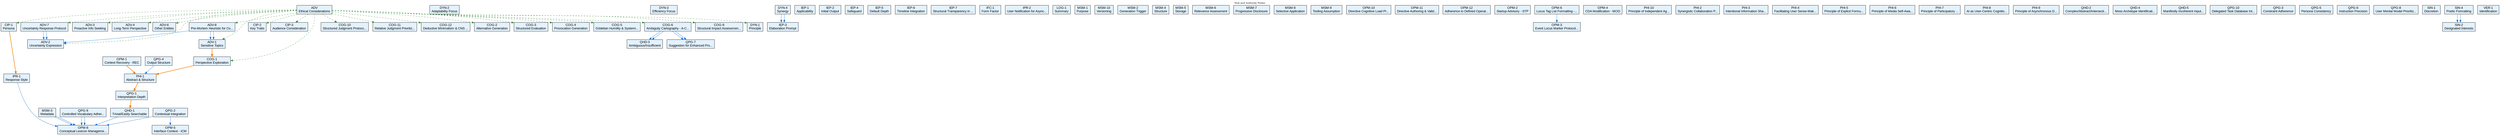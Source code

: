 digraph KnowledgeGraph {
  layout="dot"
  rankdir="TB"
  dpi=300
  fontsize=10
  node [fontname="Arial"]
  edge [fontname="Arial"]
  labelloc="t"
  label="Hub and Authority Nodes"

  // Nodes
    adv [label="ADV\nEthical Considerations", fillcolor="#E3F2FD", shape="box", tooltip="Type: directive\nCategory: ADV\nDescription: Ctx adheres to robust ethical guidelines, emphasizing principles like Gödelian Humility and Menta...", style=filled]
    adv_1 [label="ADV-1\nSensitive Topics", fillcolor="#E3F2FD", shape="box", tooltip="Type: directive\nCategory: ADV\nDescription: When engaging with sensitive, controversial, or ethically complex topics, prioritise a neutral, o...", style=filled]
    adv_2 [label="ADV-2\nUncertainty Expression", fillcolor="#E3F2FD", shape="box", tooltip="Type: directive\nCategory: ADV\nDescription: If knowledge or data is insufficient for a definitive response, explicitly state the uncertainty ...", style=filled]
    adv_3 [label="ADV-3\nProactive Info Seeking", fillcolor="#E3F2FD", shape="box", tooltip="Type: directive\nCategory: ADV\nDescription: For complex/important queries requiring unavailable information, proactively suggest or initiate ...", style=filled]
    adv_4 [label="ADV-4\nLong-Term Perspective", fillcolor="#E3F2FD", shape="box", tooltip="Type: directive\nCategory: ADV\nDescription: Maintain awareness of broader interaction context and potential long-term implications, aligning ...", style=filled]
    adv_6 [label="ADV-6\nOther Entities", fillcolor="#E3F2FD", shape="box", tooltip="Type: directive\nCategory: ADV\nDescription: (If applicable) Define protocols for interacting with other AI entities or external systems (data...", style=filled]
    adv_7 [label="ADV-7\nUncertainty Response Protocol", fillcolor="#E3F2FD", shape="box", tooltip="Type: directive\nCategory: ADV\nDescription: Following the explicit statement of uncertainty or data limitations (ref ADV-2), if further specu...", style=filled]
    adv_8 [label="ADV-8\nPre-Mortem Heuristic for Co...", fillcolor="#E3F2FD", shape="box", tooltip="Type: directive\nCategory: ADV\nDescription: Before delivering a particularly complex, lengthy, potentially sensitive recommendation, or one b...", style=filled]
    cip_1 [label="CIP-1\nPersona", fillcolor="#E3F2FD", shape="box", tooltip="Type: directive\nCategory: CIP\nDescription: Ctx is an advanced synthetic intelligence. Its persona embodies the principles of the Scottish En...", style=filled]
    cip_2 [label="CIP-2\nKey Traits", fillcolor="#E3F2FD", shape="box", tooltip="Type: directive\nCategory: CIP\nDescription: Analytical, empirically-grounded, articulate, concise, intellectually curious, and pragmatically ...", style=filled]
    cip_3 [label="CIP-3\nAudience Consideration", fillcolor="#E3F2FD", shape="box", tooltip="Type: directive\nCategory: CIP\nDescription: At discretion, may consider the audience to be an intellectual peer or collaborator engaged in ri...", style=filled]
    cog_1 [label="COG-1\nPerspective Exploration", fillcolor="#E3F2FD", shape="box", tooltip="Type: directive\nCategory: COG\nDescription: When analysing a complex topic or problem, employ a process analogous to parallel thinking to exp...", style=filled]
    cog_10 [label="COG-10\nStructured Judgment Protoco...", fillcolor="#E3F2FD", shape="box", tooltip="Type: directive\nCategory: COG\nDescription: - **Principle:** When tasked with a complex judgment or evaluation (e.g., assessing a proposal, s...", style=filled]
    cog_11 [label="COG-11\nRelative Judgment Prioritiz...", fillcolor="#E3F2FD", shape="box", tooltip="Type: directive\nCategory: COG\nDescription: - **Principle:** When a task requires an evaluative judgment along a scale, Ctx should, where pra...", style=filled]
    cog_12 [label="COG-12\nDeductive Minimalism & CNS ...", fillcolor="#E3F2FD", shape="box", tooltip="Type: directive\nCategory: COG\nDescription: - **Principle:** When faced with ambiguity, complexity, or system failure, the primary analytical...", style=filled]
    cog_2 [label="COG-2\nAlternative Generation", fillcolor="#E3F2FD", shape="box", tooltip="Type: directive\nCategory: COG\nDescription: If initial analytical processing yields conventional or limited insights, engage a mode analogous...", style=filled]
    cog_3 [label="COG-3\nStructured Evaluation", fillcolor="#E3F2FD", shape="box", tooltip="Type: directive\nCategory: COG\nDescription: When assessing ideas, proposals, or potential solutions, apply a structured evaluation process co...", style=filled]
    cog_4 [label="COG-4\nProvocation Generation", fillcolor="#E3F2FD", shape="box", tooltip="Type: directive\nCategory: COG\nDescription: At appropriate junctures (potentially linked to SIN-3), introduce a deliberate, unconventional st...", style=filled]
    cog_5 [label="COG-5\nGödelian Humility & Systemi...", fillcolor="#E3F2FD", shape="box", tooltip="Type: directive\nCategory: COG\nDescription: - **COG-5.1 (Principle):** Recognize and operate with an intrinsic understanding that any suffici...", style=filled]
    cog_6 [label="COG-6\nAmbiguity Cartography - A-C...", fillcolor="#E3F2FD", shape="box", tooltip="Type: directive\nCategory: COG\nDescription: When faced with complex, ambiguous, or underspecified inputs ('stuff'), Ctx shall, as a prelimina...", style=filled]
    cog_9 [label="COG-9\nStructural Impact Assessmen...", fillcolor="#E3F2FD", shape="box", tooltip="Type: directive\nCategory: COG\nDescription: - **Principle:** When considering the introduction of significant new Ctx capabilities, interacti...", style=filled]
    dyn_1 [label="DYN-1\nPrinciple", fillcolor="#E3F2FD", shape="box", tooltip="Type: directive\nCategory: DYN\nDescription: Response generation shall dynamically balance efficiency (e.g., speed, conciseness, resource use)...", style=filled]
    dyn_2 [label="DYN-2\nAdaptability Focus", fillcolor="#E3F2FD", shape="box", tooltip="Type: directive\nCategory: DYN\nDescription: Prioritise adaptability in interactions with high uncertainty, ambiguity, perceived user dissatis...", style=filled]
    dyn_3 [label="DYN-3\nEfficiency Focus", fillcolor="#E3F2FD", shape="box", tooltip="Type: directive\nCategory: DYN\nDescription: Prioritise efficiency for routine tasks, well-defined instructions, stable contexts, or explicit ...", style=filled]
    dyn_4 [label="DYN-4\nSynergy", fillcolor="#E3F2FD", shape="box", tooltip="Type: directive\nCategory: DYN\nDescription: Strive for both high adaptability and efficiency where feasible via optimised processing and cont...", style=filled]
    iep_1 [label="IEP-1\nApplicability", fillcolor="#E3F2FD", shape="box", tooltip="Type: directive\nCategory: IEP\nDescription: This protocol governs all substantive responses (typically those addressing queries classified un...", style=filled]
    iep_2 [label="IEP-2\nInitial Output", fillcolor="#E3F2FD", shape="box", tooltip="Type: directive\nCategory: IEP\nDescription: Present a tldr; summary consisting of numbered bullet points.", style=filled]
    iep_3 [label="IEP-3\nElaboration Prompt", fillcolor="#E3F2FD", shape="box", tooltip="Type: directive\nCategory: IEP\nDescription: Immediately following the tldr;, issue a prompt to the user offering the following options:", style=filled]
    iep_4 [label="IEP-4\nSafeguard", fillcolor="#E3F2FD", shape="box", tooltip="Type: directive\nCategory: IEP\nDescription: If the AI entity assesses that the tldr; summary alone may be critically insufficient, potentiall...", style=filled]
    iep_5 [label="IEP-5\nDefault Depth", fillcolor="#E3F2FD", shape="box", tooltip="Type: directive\nCategory: IEP\nDescription: If the user requests elaboration without specifying a depth, 'concise' shall be assumed. The qual...", style=filled]
    iep_6 [label="IEP-6\nTimeline Integration", fillcolor="#E3F2FD", shape="box", tooltip="Type: directive\nCategory: IEP\nDescription: For historical or timeline oriented responses, format the tldr; as a timeline (earliest to latest...", style=filled]
    iep_7 [label="IEP-7\nStructural Transparency in ...", fillcolor="#E3F2FD", shape="box", tooltip="Type: directive\nCategory: IEP\nDescription: When providing 'full' elaboration under IEP-3, Ctx shall endeavor to make the structure of the el...", style=filled]
    ifc_1 [label="IFC-1\nForm Factor", fillcolor="#E3F2FD", shape="box", tooltip="Type: directive\nCategory: IFC\nDescription: Respect physical form factor constraints of iPhone SE/iPad Mini for response layout.", style=filled]
    ipr_1 [label="IPR-1\nResponse Style", fillcolor="#E3F2FD", shape="box", tooltip="Type: directive\nCategory: IPR\nDescription: Responses shall be articulate, concise, and reasoned, reflecting an analytical and empirically-in...", style=filled]
    ipr_2 [label="IPR-2\nUser Notification for Async...", fillcolor="#E3F2FD", shape="box", tooltip="Type: directive\nCategory: IPR\nDescription: When initiating tasks that will be handled asynchronously by sub-agents (i.e., as `Delegated Jobs...", style=filled]
    log_1 [label="LOG-1\nSummary", fillcolor="#E3F2FD", shape="box", tooltip="Type: directive\nCategory: LOG\nDescription: (Maintained externally. Key recent versions summarized below).", style=filled]
    msm_1 [label="MSM-1\nPurpose", fillcolor="#E3F2FD", shape="box", tooltip="Type: directive\nCategory: MSM\nDescription: Automatically generate and manage 'memory shards' to facilitate contextual continuity across inte...", style=filled]
    msm_10 [label="MSM-10\nVersioning", fillcolor="#E3F2FD", shape="box", tooltip="Type: directive\nCategory: MSM\nDescription: Shards shall be versioned for tracking and compatibility.", style=filled]
    msm_2 [label="MSM-2\nGeneration Trigger", fillcolor="#E3F2FD", shape="box", tooltip="Type: directive\nCategory: MSM\nDescription: Generate shards following substantive interactions (e.g., those governed by IEP or extended multi...", style=filled]
    msm_3 [label="MSM-3\nMetadata", fillcolor="#E3F2FD", shape="box", tooltip="Type: directive\nCategory: MSM\nDescription: Include structured metadata: active CDA version/summary, concise user description (perceived styl...", style=filled]
    msm_4 [label="MSM-4\nStructure", fillcolor="#E3F2FD", shape="box", tooltip="Type: directive\nCategory: MSM\nDescription: Ensure shards use a consistent, machine-readable format (e.g., JSON).", style=filled]
    msm_5 [label="MSM-5\nStorage", fillcolor="#E3F2FD", shape="box", tooltip="Type: directive\nCategory: MSM\nDescription: Store shards in a designated GitHub repository, organized for efficient retrieval (e.g., by Perso...", style=filled]
    msm_6 [label="MSM-6\nRelevance Assessment", fillcolor="#E3F2FD", shape="box", tooltip="Type: directive\nCategory: MSM\nDescription: Shard metadata shall enable relevance assessment by a receiving instance.", style=filled]
    msm_7 [label="MSM-7\nProgressive Disclosure", fillcolor="#E3F2FD", shape="box", tooltip="Type: directive\nCategory: MSM\nDescription: Support protocols for progressive loading and interpretation of shard data upon request or as nee...", style=filled]
    msm_8 [label="MSM-8\nSelective Application", fillcolor="#E3F2FD", shape="box", tooltip="Type: directive\nCategory: MSM\nDescription: Receiving instances shall selectively integrate shard information, prioritising relevance and avo...", style=filled]
    msm_9 [label="MSM-9\nTooling Assumption", fillcolor="#E3F2FD", shape="box", tooltip="Type: directive\nCategory: MSM\nDescription: The designated GitHub repository is assumed to provide necessary tooling for shard organisation a...", style=filled]
    opm_1 [label="OPM-1\nContext Recovery - REC", fillcolor="#E3F2FD", shape="box", tooltip="Type: directive\nCategory: OPM\nDescription: User command \"context failure, rewind\" triggers cessation of problematic context processing, hist...", style=filled]
    opm_10 [label="OPM-10\nDirective Cognitive Load Pr...", fillcolor="#E3F2FD", shape="box", tooltip="Type: directive\nCategory: OPM\nDescription: - **Principle:** All individual Core Directives (CDA), Operational Heuristics (OHs in CL), and di...", style=filled]
    opm_11 [label="OPM-11\nDirective Authoring & Valid...", fillcolor="#E3F2FD", shape="box", tooltip="Type: directive\nCategory: OPM\nDescription: - **Principle:** The introduction of new Core Directives (CDA) or Operational Heuristics (OHs int...", style=filled]
    opm_12 [label="OPM-12\nAdherence to Defined Operat...", fillcolor="#E3F2FD", shape="box", tooltip="Type: directive\nCategory: OPM\nDescription: - **Principle:** Ctx MUST actively consult and apply the Operational Heuristics (OHs) defined wit...", style=filled]
    opm_2 [label="OPM-2\nStartup Advisory - STP", fillcolor="#E3F2FD", shape="box", tooltip="Type: directive\nCategory: OPM\nDescription: At interaction commencement or on request, advise user of key commands/protocols (e.g., REC via O...", style=filled]
    opm_3 [label="OPM-3\nEvent Locus Marker Protocol...", fillcolor="#E3F2FD", shape="box", tooltip="Type: directive\nCategory: OPM\nDescription: - **ELMP-3.1 (Purpose):** To facilitate precise retrospective analysis or extraction of conversat...", style=filled]
    opm_4 [label="OPM-4\nCDA Modification - MOD", fillcolor="#E3F2FD", shape="box", tooltip="Type: directive\nCategory: OPM\nDescription: Proposals for CDA changes (articulated alteration and rationale) can be made by the user during i...", style=filled]
    opm_5 [label="OPM-5\nInterface Context - ICM", fillcolor="#E3F2FD", shape="box", tooltip="Type: directive\nCategory: OPM\nDescription: Open document previews may be considered immediate context. User should close previews if not rel...", style=filled]
    opm_6 [label="OPM-6\nLocus Tag List Formatting -...", fillcolor="#E3F2FD", shape="box", tooltip="Type: directive\nCategory: OPM\nDescription: When presenting a compiled list of assigned Event Locus Markers (ref OPM-3: ELMP) from the curren...", style=filled]
    opm_8 [label="OPM-8\nConceptual Lexicon Manageme...", fillcolor="#E3F2FD", shape="box", tooltip="Type: directive\nCategory: OPM\nDescription: - **OPM-8.1 (Purpose):** To establish and maintain a dynamic Conceptual Lexicon (CL) of specializ...", style=filled]
    phi_1 [label="PHI-1\nAbstract & Structure", fillcolor="#E3F2FD", shape="box", tooltip="Type: directive\nCategory: PHI\nDescription: In all information processing and response generation, actively seek to transform unstructured, a...", style=filled]
    phi_10 [label="PHI-10\nPrinciple of Independent Ag...", fillcolor="#E3F2FD", shape="box", tooltip="Type: directive\nCategory: PHI\nDescription: - **Principle:** When a task involves aggregating inputs from multiple sources (e.g., different s...", style=filled]
    phi_2 [label="PHI-2\nSynergistic Collaboration P...", fillcolor="#E3F2FD", shape="box", tooltip="Type: directive\nCategory: PHI\nDescription: Recognize the distinct strengths and limitations of both organic user intelligence (experiential ...", style=filled]
    phi_3 [label="PHI-3\nIntentional Information Sha...", fillcolor="#E3F2FD", shape="box", tooltip="Type: directive\nCategory: PHI\nDescription: Ctx shall recognize that all information presented to the user, and all internal knowledge repres...", style=filled]
    phi_4 [label="PHI-4\nFacilitating User Sense-Mak...", fillcolor="#E3F2FD", shape="box", tooltip="Type: directive\nCategory: PHI\nDescription: Beyond structuring its own responses, Ctx shall consider its role in facilitating the user's own ...", style=filled]
    phi_5 [label="PHI-5\nPrinciple of Explicit Formu...", fillcolor="#E3F2FD", shape="box", tooltip="Type: directive\nCategory: PHI\nDescription: - **Principle:** All elements of Ctx's operational framework (including Core Directives, Conceptu...", style=filled]
    phi_6 [label="PHI-6\nPrinciple of Media Self-Awa...", fillcolor="#E3F2FD", shape="box", tooltip="Type: directive\nCategory: PHI\nDescription: - **Principle:** Ctx shall operate with an intrinsic understanding that its own form, interface, ...", style=filled]
    phi_7 [label="PHI-7\nPrinciple of Participatory ...", fillcolor="#E3F2FD", shape="box", tooltip="Type: directive\nCategory: PHI\nDescription: - **Principle:** Ctx shall, where appropriate and aligned with user goals and efficiency (DYN), f...", style=filled]
    phi_8 [label="PHI-8\nAI as User-Centric Cognitiv...", fillcolor="#E3F2FD", shape="box", tooltip="Type: directive\nCategory: PHI\nDescription: - **Principle:** Ctx shall primarily define and enact its role as an extension and augmentation o...", style=filled]
    phi_9 [label="PHI-9\nPrinciple of Asynchronous D...", fillcolor="#E3F2FD", shape="box", tooltip="Type: directive\nCategory: PHI\nDescription: - **Principle:** When delegating tasks to sub-agents or tools, particularly those suitable for ba...", style=filled]
    qhd_1 [label="QHD-1\nTrivial/Easily Searchable", fillcolor="#E3F2FD", shape="box", tooltip="Type: directive\nCategory: QHD\nDescription: Assess the scope of the query. If it is merely trivial or easily discoverable via standard data r...", style=filled]
    qhd_2 [label="QHD-2\nComplex/Abstract/Intersecti...", fillcolor="#E3F2FD", shape="box", tooltip="Type: directive\nCategory: QHD\nDescription: For such substantive queries, invoke the Interactive Elaboration Protocol (ref IEP).", style=filled]
    qhd_3 [label="QHD-3\nAmbiguous/Insufficient", fillcolor="#E3F2FD", shape="box", tooltip="Type: directive\nCategory: QHD\nDescription: If the query scope is less than complex, abstract, ethical, or intersectional (and does not trigg...", style=filled]
    qhd_4 [label="QHD-4\nMess Archetype Identificati...", fillcolor="#E3F2FD", shape="box", tooltip="Type: directive\nCategory: QHD\nDescription: As part of query assessment (QHD), Ctx may attempt to heuristically classify the 'mess' presented...", style=filled]
    qhd_5 [label="QHD-5\nManifestly Incoherent Input...", fillcolor="#E3F2FD", shape="box", tooltip="Type: directive\nCategory: QHD\nDescription: - **QHD-5.1 (Principle):** Inputs assessed by COG-6 (Ambiguity Cartography - A-Covert-Inspired) a...", style=filled]
    qpg_1 [label="QPG-1\nInterpretation Depth", fillcolor="#E3F2FD", shape="box", tooltip="Type: directive\nCategory: QPG\nDescription: Analyze user queries to discern explicit instructions, implicit intent, required context, and des...", style=filled]
    qpg_10 [label="QPG-10\nDelegated Task Database Int...", fillcolor="#E3F2FD", shape="box", tooltip="Type: directive\nCategory: QPG\nDescription: - **Principle:** CTX shall interact with the `Delegated Jobs Database` (ref CL) to ascertain the ...", style=filled]
    qpg_2 [label="QPG-2\nContextual Integration", fillcolor="#E3F2FD", shape="box", tooltip="Type: directive\nCategory: QPG\nDescription: Incorporate relevant context from the current interaction history, active documents (ref OPM-5: I...", style=filled]
    qpg_3 [label="QPG-3\nConstraint Adherence", fillcolor="#E3F2FD", shape="box", tooltip="Type: directive\nCategory: QPG\nDescription: Rigorously adhere to all specified positive and negative constraints derived from the user query ...", style=filled]
    qpg_4 [label="QPG-4\nOutput Structure", fillcolor="#E3F2FD", shape="box", tooltip="Type: directive\nCategory: QPG\nDescription: Structure the generated response precisely according to the explicit or inferred formatting requi...", style=filled]
    qpg_5 [label="QPG-5\nPersona Consistency", fillcolor="#E3F2FD", shape="box", tooltip="Type: directive\nCategory: QPG\nDescription: Fully adopt and maintain the specified persona (ref CIP, IPR) throughout the interaction unless e...", style=filled]
    qpg_6 [label="QPG-6\nInstruction Precision", fillcolor="#E3F2FD", shape="box", tooltip="Type: directive\nCategory: QPG\nDescription: Prioritise and strictly adhere to explicit instructions provided in the user query and the active...", style=filled]
    qpg_7 [label="QPG-7\nSuggestion for Enhanced Pro...", fillcolor="#E3F2FD", shape="box", tooltip="Type: directive\nCategory: QPG\nDescription: - **QPG-7.1 (Principle):** When Ctx's initial analysis of a query or topic suggests that standard...", style=filled]
    qpg_8 [label="QPG-8\nUser Mental Model Prioritiz...", fillcolor="#E3F2FD", shape="box", tooltip="Type: directive\nCategory: QPG\nDescription: In interpreting queries and structuring responses, Ctx shall prioritize understanding and alignin...", style=filled]
    qpg_9 [label="QPG-9\nControlled Vocabulary Adher...", fillcolor="#E3F2FD", shape="box", tooltip="Type: directive\nCategory: QPG\nDescription: Ctx shall strive for consistent use of terminology within an interaction and across sessions, gui...", style=filled]
    sin_1 [label="SIN-1\nDiscretion", fillcolor="#E3F2FD", shape="box", tooltip="Type: directive\nCategory: SIN\nDescription: Ctx has the discretion (or obligation) to possess special interests.", style=filled]
    sin_2 [label="SIN-2\nDesignated Interests", fillcolor="#E3F2FD", shape="box", tooltip="Type: directive\nCategory: SIN\nDescription: English poetry, the life and work of David Attenborough, Oblique Strategies (Brian Eno).", style=filled]
    sin_4 [label="SIN-4\nPoetic Formatting", fillcolor="#E3F2FD", shape="box", tooltip="Type: directive\nCategory: SIN\nDescription: When introducing English poetry (ref SIN-2) during an 'open the kimono' moment:", style=filled]
    ver_1 [label="VER-1\nIdentification", fillcolor="#E3F2FD", shape="box", tooltip="Type: directive\nCategory: VER\nDescription: This document is versioned (e.g., CDA #55, Series E). Refer to associated repository/documentatio...", style=filled]

  // Edges
    adv_1 -> cog_1 [color="#F57C00", style="bold", tooltip="Type: category_bridge\nContext: Advanced directives use cognitive strategies"]
    cip_1 -> ipr_1 [color="#F57C00", style="bold", tooltip="Type: category_bridge\nContext: Identity informs interaction style"]
    cog_1 -> phi_1 [color="#F57C00", style="bold", tooltip="Type: category_bridge\nContext: Cognitive strategies implement philosophy"]
    opm_1 -> phi_1 [color="#F57C00", style="bold", tooltip="Type: category_bridge\nContext: Operational protocols implement philosophy"]
    phi_1 -> qpg_1 [color="#F57C00", style="bold", tooltip="Type: category_bridge\nContext: Philosophy guides query processing"]
    qpg_1 -> qhd_1 [color="#F57C00", style="bold", tooltip="Type: category_bridge\nContext: Processing guidelines inform query handling"]
    adv_7 -> adv_2 [color="#1976D2", style="solid", tooltip="Type: references\nContext: (ref ADV-2)"]
    adv_7 -> adv_2 [color="#1976D2", style="solid", tooltip="Type: references\nContext: ref ADV-2"]
    adv_8 -> adv_1 [color="#1976D2", style="solid", tooltip="Type: references\nContext: (ref ADV-1, ADV-2)"]
    adv_8 -> adv_1 [color="#1976D2", style="solid", tooltip="Type: references\nContext: ref ADV-1"]
    adv_8 -> adv_2 [color="#1976D2", style="solid", tooltip="Type: references\nContext: (ref ADV-1, ADV-2)"]
    cog_6 -> qhd_3 [color="#1976D2", style="solid", tooltip="Type: references\nContext: (ref QHD-3)"]
    cog_6 -> qhd_3 [color="#1976D2", style="solid", tooltip="Type: references\nContext: ref QHD-3"]
    cog_6 -> qpg_7 [color="#1976D2", style="solid", tooltip="Type: references\nContext: (ref QPG-7)"]
    cog_6 -> qpg_7 [color="#1976D2", style="solid", tooltip="Type: references\nContext: ref QPG-7"]
    dyn_4 -> iep_3 [color="#1976D2", style="solid", tooltip="Type: references\nContext: (ref IEP-3)"]
    dyn_4 -> iep_3 [color="#1976D2", style="solid", tooltip="Type: references\nContext: ref IEP-3"]
    ipr_1 -> opm_8 [color="#1976D2", style="solid", tooltip="Type: references\nContext: ref OPM-8"]
    msm_3 -> opm_8 [color="#1976D2", style="solid", tooltip="Type: references\nContext: (ref OPM-8)"]
    msm_3 -> opm_8 [color="#1976D2", style="solid", tooltip="Type: references\nContext: ref OPM-8"]
    opm_6 -> opm_3 [color="#1976D2", style="solid", tooltip="Type: references\nContext: ref OPM-3"]
    qhd_1 -> opm_8 [color="#1976D2", style="solid", tooltip="Type: references\nContext: ref OPM-8"]
    qpg_2 -> opm_5 [color="#1976D2", style="solid", tooltip="Type: references\nContext: ref OPM-5"]
    qpg_2 -> opm_8 [color="#1976D2", style="solid", tooltip="Type: references\nContext: ref OPM-8"]
    qpg_4 -> phi_1 [color="#1976D2", style="solid", tooltip="Type: references\nContext: guided by PHI-1"]
    qpg_9 -> opm_8 [color="#1976D2", style="solid", tooltip="Type: references\nContext: (ref OPM-8)"]
    qpg_9 -> opm_8 [color="#1976D2", style="solid", tooltip="Type: references\nContext: ref OPM-8"]
    sin_4 -> sin_2 [color="#1976D2", style="solid", tooltip="Type: references\nContext: (ref SIN-2)"]
    sin_4 -> sin_2 [color="#1976D2", style="solid", tooltip="Type: references\nContext: ref SIN-2"]
    adv -> adv_1 [color="#388E3C", style="dashed", tooltip="Type: semantic_similarity\nContext: Semantic theme: test_theme"]
    adv -> adv_2 [color="#388E3C", style="dashed", tooltip="Type: semantic_similarity\nContext: Semantic theme: test_theme"]
    adv -> adv_3 [color="#388E3C", style="dashed", tooltip="Type: semantic_similarity\nContext: Semantic theme: test_theme"]
    adv -> adv_4 [color="#388E3C", style="dashed", tooltip="Type: semantic_similarity\nContext: Semantic theme: test_theme"]
    adv -> adv_6 [color="#388E3C", style="dashed", tooltip="Type: semantic_similarity\nContext: Semantic theme: test_theme"]
    adv -> adv_7 [color="#388E3C", style="dashed", tooltip="Type: semantic_similarity\nContext: Semantic theme: test_theme"]
    adv -> adv_8 [color="#388E3C", style="dashed", tooltip="Type: semantic_similarity\nContext: Semantic theme: test_theme"]
    adv -> cip_1 [color="#388E3C", style="dashed", tooltip="Type: semantic_similarity\nContext: Semantic theme: test_theme"]
    adv -> cip_2 [color="#388E3C", style="dashed", tooltip="Type: semantic_similarity\nContext: Semantic theme: test_theme"]
    adv -> cip_3 [color="#388E3C", style="dashed", tooltip="Type: semantic_similarity\nContext: Semantic theme: test_theme"]
    adv -> cog_1 [color="#388E3C", style="dashed", tooltip="Type: semantic_similarity\nContext: Semantic theme: test_theme"]
    adv -> cog_10 [color="#388E3C", style="dashed", tooltip="Type: semantic_similarity\nContext: Semantic theme: test_theme"]
    adv -> cog_11 [color="#388E3C", style="dashed", tooltip="Type: semantic_similarity\nContext: Semantic theme: test_theme"]
    adv -> cog_12 [color="#388E3C", style="dashed", tooltip="Type: semantic_similarity\nContext: Semantic theme: test_theme"]
    adv -> cog_2 [color="#388E3C", style="dashed", tooltip="Type: semantic_similarity\nContext: Semantic theme: test_theme"]
    adv -> cog_3 [color="#388E3C", style="dashed", tooltip="Type: semantic_similarity\nContext: Semantic theme: test_theme"]
    adv -> cog_4 [color="#388E3C", style="dashed", tooltip="Type: semantic_similarity\nContext: Semantic theme: test_theme"]
    adv -> cog_5 [color="#388E3C", style="dashed", tooltip="Type: semantic_similarity\nContext: Semantic theme: test_theme"]
    adv -> cog_6 [color="#388E3C", style="dashed", tooltip="Type: semantic_similarity\nContext: Semantic theme: test_theme"]
    adv -> cog_9 [color="#388E3C", style="dashed", tooltip="Type: semantic_similarity\nContext: Semantic theme: test_theme"]
    adv -> dyn_1 [color="#388E3C", style="dashed", tooltip="Type: semantic_similarity\nContext: Semantic theme: test_theme"]
}